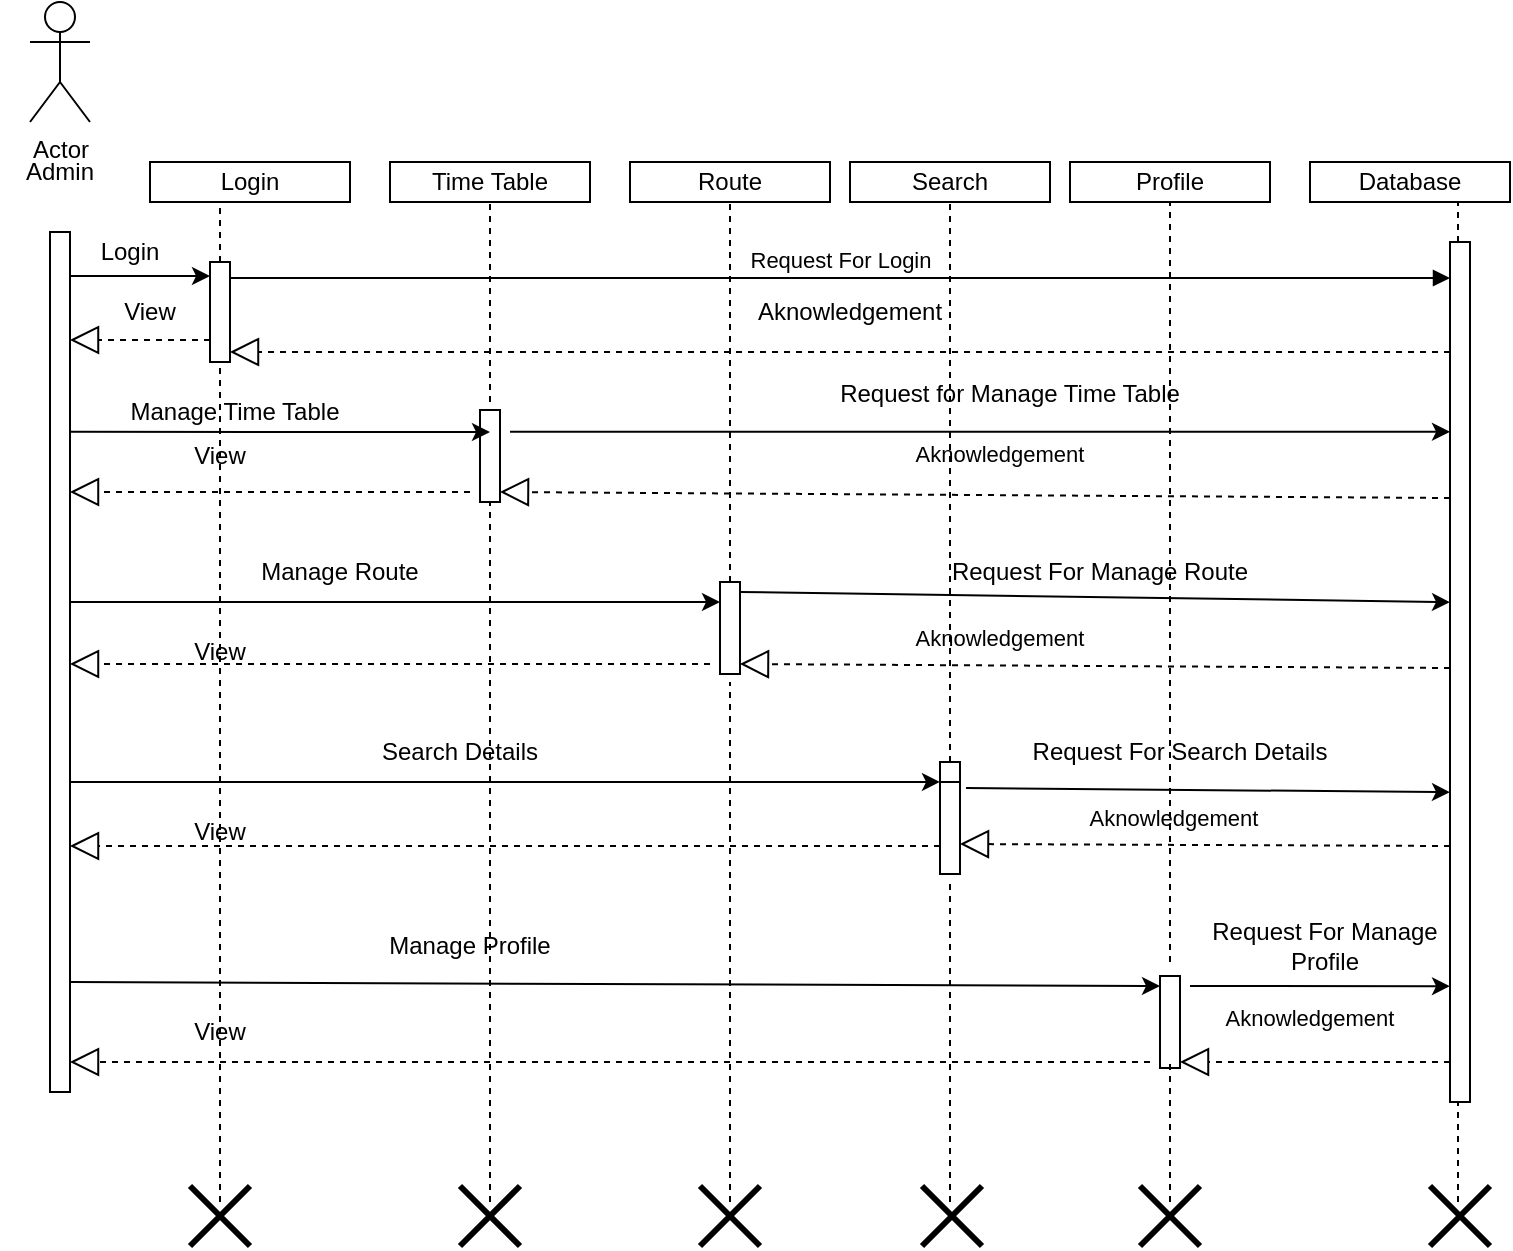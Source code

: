 <mxfile version="22.1.4" type="github">
  <diagram name="Page-1" id="2YBvvXClWsGukQMizWep">
    <mxGraphModel dx="880" dy="1606" grid="1" gridSize="10" guides="1" tooltips="1" connect="1" arrows="1" fold="1" page="1" pageScale="1" pageWidth="850" pageHeight="1100" math="0" shadow="0">
      <root>
        <mxCell id="0" />
        <mxCell id="1" parent="0" />
        <mxCell id="SM-y2lFCZ89rNInMa6Jt-1" value="" style="html=1;points=[[0,0,0,0,5],[0,1,0,0,-5],[1,0,0,0,5],[1,1,0,0,-5]];perimeter=orthogonalPerimeter;outlineConnect=0;targetShapes=umlLifeline;portConstraint=eastwest;newEdgeStyle={&quot;curved&quot;:0,&quot;rounded&quot;:0};" vertex="1" parent="1">
          <mxGeometry x="110" y="-945" width="10" height="430" as="geometry" />
        </mxCell>
        <mxCell id="SM-y2lFCZ89rNInMa6Jt-2" value="Actor" style="shape=umlActor;verticalLabelPosition=bottom;verticalAlign=top;html=1;outlineConnect=0;" vertex="1" parent="1">
          <mxGeometry x="100" y="-1060" width="30" height="60" as="geometry" />
        </mxCell>
        <mxCell id="SM-y2lFCZ89rNInMa6Jt-8" value="Admin" style="text;html=1;strokeColor=none;fillColor=none;align=center;verticalAlign=middle;whiteSpace=wrap;rounded=0;" vertex="1" parent="1">
          <mxGeometry x="85" y="-990" width="60" height="30" as="geometry" />
        </mxCell>
        <mxCell id="SM-y2lFCZ89rNInMa6Jt-9" value="Login" style="rounded=0;whiteSpace=wrap;html=1;" vertex="1" parent="1">
          <mxGeometry x="160" y="-980" width="100" height="20" as="geometry" />
        </mxCell>
        <mxCell id="SM-y2lFCZ89rNInMa6Jt-10" value="Time Table" style="rounded=0;whiteSpace=wrap;html=1;" vertex="1" parent="1">
          <mxGeometry x="280" y="-980" width="100" height="20" as="geometry" />
        </mxCell>
        <mxCell id="SM-y2lFCZ89rNInMa6Jt-11" value="Route" style="rounded=0;whiteSpace=wrap;html=1;" vertex="1" parent="1">
          <mxGeometry x="400" y="-980" width="100" height="20" as="geometry" />
        </mxCell>
        <mxCell id="SM-y2lFCZ89rNInMa6Jt-12" value="Search" style="rounded=0;whiteSpace=wrap;html=1;" vertex="1" parent="1">
          <mxGeometry x="510" y="-980" width="100" height="20" as="geometry" />
        </mxCell>
        <mxCell id="SM-y2lFCZ89rNInMa6Jt-13" value="Profile" style="rounded=0;whiteSpace=wrap;html=1;" vertex="1" parent="1">
          <mxGeometry x="620" y="-980" width="100" height="20" as="geometry" />
        </mxCell>
        <mxCell id="SM-y2lFCZ89rNInMa6Jt-14" value="Database" style="rounded=0;whiteSpace=wrap;html=1;" vertex="1" parent="1">
          <mxGeometry x="740" y="-980" width="100" height="20" as="geometry" />
        </mxCell>
        <mxCell id="SM-y2lFCZ89rNInMa6Jt-16" value="" style="html=1;points=[[0,0,0,0,5],[0,1,0,0,-5],[1,0,0,0,5],[1,1,0,0,-5]];perimeter=orthogonalPerimeter;outlineConnect=0;targetShapes=umlLifeline;portConstraint=eastwest;newEdgeStyle={&quot;curved&quot;:0,&quot;rounded&quot;:0};" vertex="1" parent="1">
          <mxGeometry x="810" y="-940" width="10" height="430" as="geometry" />
        </mxCell>
        <mxCell id="SM-y2lFCZ89rNInMa6Jt-17" value="" style="endArrow=classic;html=1;rounded=0;" edge="1" parent="1">
          <mxGeometry width="50" height="50" relative="1" as="geometry">
            <mxPoint x="120" y="-923" as="sourcePoint" />
            <mxPoint x="190" y="-923" as="targetPoint" />
          </mxGeometry>
        </mxCell>
        <mxCell id="SM-y2lFCZ89rNInMa6Jt-18" value="" style="html=1;points=[[0,0,0,0,5],[0,1,0,0,-5],[1,0,0,0,5],[1,1,0,0,-5]];perimeter=orthogonalPerimeter;outlineConnect=0;targetShapes=umlLifeline;portConstraint=eastwest;newEdgeStyle={&quot;curved&quot;:0,&quot;rounded&quot;:0};" vertex="1" parent="1">
          <mxGeometry x="190" y="-930" width="10" height="50" as="geometry" />
        </mxCell>
        <mxCell id="SM-y2lFCZ89rNInMa6Jt-20" value="Request For Login" style="html=1;verticalAlign=bottom;endArrow=block;curved=0;rounded=0;exitX=1;exitY=0.5;exitDx=0;exitDy=0;exitPerimeter=0;" edge="1" parent="1">
          <mxGeometry width="80" relative="1" as="geometry">
            <mxPoint x="200" y="-922" as="sourcePoint" />
            <mxPoint x="810" y="-922" as="targetPoint" />
          </mxGeometry>
        </mxCell>
        <mxCell id="SM-y2lFCZ89rNInMa6Jt-22" value="Login" style="text;html=1;strokeColor=none;fillColor=none;align=center;verticalAlign=middle;whiteSpace=wrap;rounded=0;" vertex="1" parent="1">
          <mxGeometry x="120" y="-950" width="60" height="30" as="geometry" />
        </mxCell>
        <mxCell id="SM-y2lFCZ89rNInMa6Jt-25" value="" style="endArrow=block;dashed=1;endFill=0;endSize=12;html=1;rounded=0;entryX=1;entryY=1;entryDx=0;entryDy=-5;entryPerimeter=0;" edge="1" parent="1" source="SM-y2lFCZ89rNInMa6Jt-16" target="SM-y2lFCZ89rNInMa6Jt-18">
          <mxGeometry width="160" relative="1" as="geometry">
            <mxPoint x="340" y="-790" as="sourcePoint" />
            <mxPoint x="500" y="-790" as="targetPoint" />
          </mxGeometry>
        </mxCell>
        <mxCell id="SM-y2lFCZ89rNInMa6Jt-26" value="Aknowledgement" style="text;html=1;strokeColor=none;fillColor=none;align=center;verticalAlign=middle;whiteSpace=wrap;rounded=0;" vertex="1" parent="1">
          <mxGeometry x="480" y="-920" width="60" height="30" as="geometry" />
        </mxCell>
        <mxCell id="SM-y2lFCZ89rNInMa6Jt-28" value="" style="endArrow=block;dashed=1;endFill=0;endSize=12;html=1;rounded=0;exitX=0;exitY=1;exitDx=0;exitDy=-5;exitPerimeter=0;" edge="1" parent="1">
          <mxGeometry width="160" relative="1" as="geometry">
            <mxPoint x="190" y="-891" as="sourcePoint" />
            <mxPoint x="120" y="-891" as="targetPoint" />
          </mxGeometry>
        </mxCell>
        <mxCell id="SM-y2lFCZ89rNInMa6Jt-29" value="View" style="text;html=1;strokeColor=none;fillColor=none;align=center;verticalAlign=middle;whiteSpace=wrap;rounded=0;" vertex="1" parent="1">
          <mxGeometry x="130" y="-920" width="60" height="30" as="geometry" />
        </mxCell>
        <mxCell id="SM-y2lFCZ89rNInMa6Jt-35" value="" style="endArrow=none;dashed=1;html=1;rounded=0;entryX=0.5;entryY=1;entryDx=0;entryDy=0;" edge="1" parent="1" target="SM-y2lFCZ89rNInMa6Jt-10">
          <mxGeometry width="50" height="50" relative="1" as="geometry">
            <mxPoint x="330" y="-860" as="sourcePoint" />
            <mxPoint x="450" y="-860" as="targetPoint" />
          </mxGeometry>
        </mxCell>
        <mxCell id="SM-y2lFCZ89rNInMa6Jt-36" value="" style="html=1;points=[[0,0,0,0,5],[0,1,0,0,-5],[1,0,0,0,5],[1,1,0,0,-5]];perimeter=orthogonalPerimeter;outlineConnect=0;targetShapes=umlLifeline;portConstraint=eastwest;newEdgeStyle={&quot;curved&quot;:0,&quot;rounded&quot;:0};" vertex="1" parent="1">
          <mxGeometry x="325" y="-856" width="10" height="46" as="geometry" />
        </mxCell>
        <mxCell id="SM-y2lFCZ89rNInMa6Jt-37" value="" style="endArrow=classic;html=1;rounded=0;entryX=0.5;entryY=0.348;entryDx=0;entryDy=0;entryPerimeter=0;exitX=1;exitY=0.244;exitDx=0;exitDy=0;exitPerimeter=0;" edge="1" parent="1">
          <mxGeometry width="50" height="50" relative="1" as="geometry">
            <mxPoint x="120" y="-845.08" as="sourcePoint" />
            <mxPoint x="330" y="-844.992" as="targetPoint" />
          </mxGeometry>
        </mxCell>
        <mxCell id="SM-y2lFCZ89rNInMa6Jt-38" value="" style="endArrow=classic;html=1;rounded=0;exitX=1;exitY=0.244;exitDx=0;exitDy=0;exitPerimeter=0;" edge="1" parent="1" target="SM-y2lFCZ89rNInMa6Jt-16">
          <mxGeometry width="50" height="50" relative="1" as="geometry">
            <mxPoint x="340" y="-845.08" as="sourcePoint" />
            <mxPoint x="550" y="-844.992" as="targetPoint" />
          </mxGeometry>
        </mxCell>
        <mxCell id="SM-y2lFCZ89rNInMa6Jt-39" value="" style="endArrow=block;dashed=1;endFill=0;endSize=12;html=1;rounded=0;entryX=1;entryY=1;entryDx=0;entryDy=-5;entryPerimeter=0;" edge="1" parent="1" target="SM-y2lFCZ89rNInMa6Jt-36">
          <mxGeometry width="160" relative="1" as="geometry">
            <mxPoint x="810" y="-812" as="sourcePoint" />
            <mxPoint x="340" y="-812" as="targetPoint" />
          </mxGeometry>
        </mxCell>
        <mxCell id="SM-y2lFCZ89rNInMa6Jt-40" value="" style="endArrow=block;dashed=1;endFill=0;endSize=12;html=1;rounded=0;entryX=1;entryY=1;entryDx=0;entryDy=-5;entryPerimeter=0;" edge="1" parent="1">
          <mxGeometry width="160" relative="1" as="geometry">
            <mxPoint x="320" y="-815" as="sourcePoint" />
            <mxPoint x="120" y="-815" as="targetPoint" />
          </mxGeometry>
        </mxCell>
        <mxCell id="SM-y2lFCZ89rNInMa6Jt-41" value="Manage Time Table" style="text;html=1;strokeColor=none;fillColor=none;align=center;verticalAlign=middle;whiteSpace=wrap;rounded=0;" vertex="1" parent="1">
          <mxGeometry x="145" y="-870" width="115" height="30" as="geometry" />
        </mxCell>
        <mxCell id="SM-y2lFCZ89rNInMa6Jt-42" value="Request for Manage Time Table" style="text;html=1;strokeColor=none;fillColor=none;align=center;verticalAlign=middle;whiteSpace=wrap;rounded=0;" vertex="1" parent="1">
          <mxGeometry x="480" y="-879" width="220" height="30" as="geometry" />
        </mxCell>
        <mxCell id="SM-y2lFCZ89rNInMa6Jt-43" value="&#xa;&lt;span style=&quot;color: rgb(0, 0, 0); font-family: Helvetica; font-size: 11px; font-style: normal; font-variant-ligatures: normal; font-variant-caps: normal; font-weight: 400; letter-spacing: normal; orphans: 2; text-align: center; text-indent: 0px; text-transform: none; widows: 2; word-spacing: 0px; -webkit-text-stroke-width: 0px; background-color: rgb(255, 255, 255); text-decoration-thickness: initial; text-decoration-style: initial; text-decoration-color: initial; float: none; display: inline !important;&quot;&gt;Aknowledgement&lt;/span&gt;&#xa;&#xa;" style="text;html=1;strokeColor=none;fillColor=none;align=center;verticalAlign=middle;whiteSpace=wrap;rounded=0;" vertex="1" parent="1">
          <mxGeometry x="530" y="-842" width="110" height="30" as="geometry" />
        </mxCell>
        <mxCell id="SM-y2lFCZ89rNInMa6Jt-44" value="View" style="text;html=1;strokeColor=none;fillColor=none;align=center;verticalAlign=middle;whiteSpace=wrap;rounded=0;" vertex="1" parent="1">
          <mxGeometry x="165" y="-848" width="60" height="30" as="geometry" />
        </mxCell>
        <mxCell id="SM-y2lFCZ89rNInMa6Jt-45" value="" style="endArrow=none;dashed=1;html=1;rounded=0;entryX=0.5;entryY=1;entryDx=0;entryDy=0;" edge="1" parent="1">
          <mxGeometry width="50" height="50" relative="1" as="geometry">
            <mxPoint x="450" y="-770" as="sourcePoint" />
            <mxPoint x="450" y="-960" as="targetPoint" />
          </mxGeometry>
        </mxCell>
        <mxCell id="SM-y2lFCZ89rNInMa6Jt-46" value="" style="html=1;points=[[0,0,0,0,5],[0,1,0,0,-5],[1,0,0,0,5],[1,1,0,0,-5]];perimeter=orthogonalPerimeter;outlineConnect=0;targetShapes=umlLifeline;portConstraint=eastwest;newEdgeStyle={&quot;curved&quot;:0,&quot;rounded&quot;:0};" vertex="1" parent="1">
          <mxGeometry x="445" y="-770" width="10" height="46" as="geometry" />
        </mxCell>
        <mxCell id="SM-y2lFCZ89rNInMa6Jt-47" value="" style="endArrow=classic;html=1;rounded=0;exitX=1;exitY=0.244;exitDx=0;exitDy=0;exitPerimeter=0;" edge="1" parent="1" target="SM-y2lFCZ89rNInMa6Jt-46">
          <mxGeometry width="50" height="50" relative="1" as="geometry">
            <mxPoint x="120" y="-760" as="sourcePoint" />
            <mxPoint x="330" y="-759.912" as="targetPoint" />
          </mxGeometry>
        </mxCell>
        <mxCell id="SM-y2lFCZ89rNInMa6Jt-48" value="" style="endArrow=classic;html=1;rounded=0;exitX=1;exitY=0;exitDx=0;exitDy=5;exitPerimeter=0;" edge="1" parent="1" source="SM-y2lFCZ89rNInMa6Jt-46">
          <mxGeometry width="50" height="50" relative="1" as="geometry">
            <mxPoint x="460" y="-760" as="sourcePoint" />
            <mxPoint x="810" y="-759.92" as="targetPoint" />
          </mxGeometry>
        </mxCell>
        <mxCell id="SM-y2lFCZ89rNInMa6Jt-49" value="" style="endArrow=block;dashed=1;endFill=0;endSize=12;html=1;rounded=0;entryX=1;entryY=1;entryDx=0;entryDy=-5;entryPerimeter=0;" edge="1" parent="1" target="SM-y2lFCZ89rNInMa6Jt-46">
          <mxGeometry width="160" relative="1" as="geometry">
            <mxPoint x="810" y="-727" as="sourcePoint" />
            <mxPoint x="460" y="-730" as="targetPoint" />
          </mxGeometry>
        </mxCell>
        <mxCell id="SM-y2lFCZ89rNInMa6Jt-50" value="" style="endArrow=block;dashed=1;endFill=0;endSize=12;html=1;rounded=0;entryX=1;entryY=1;entryDx=0;entryDy=-5;entryPerimeter=0;" edge="1" parent="1">
          <mxGeometry width="160" relative="1" as="geometry">
            <mxPoint x="440" y="-729" as="sourcePoint" />
            <mxPoint x="120" y="-729" as="targetPoint" />
          </mxGeometry>
        </mxCell>
        <mxCell id="SM-y2lFCZ89rNInMa6Jt-51" value="&#xa;&lt;span style=&quot;color: rgb(0, 0, 0); font-family: Helvetica; font-size: 11px; font-style: normal; font-variant-ligatures: normal; font-variant-caps: normal; font-weight: 400; letter-spacing: normal; orphans: 2; text-align: center; text-indent: 0px; text-transform: none; widows: 2; word-spacing: 0px; -webkit-text-stroke-width: 0px; background-color: rgb(255, 255, 255); text-decoration-thickness: initial; text-decoration-style: initial; text-decoration-color: initial; float: none; display: inline !important;&quot;&gt;Aknowledgement&lt;/span&gt;&#xa;&#xa;" style="text;html=1;strokeColor=none;fillColor=none;align=center;verticalAlign=middle;whiteSpace=wrap;rounded=0;" vertex="1" parent="1">
          <mxGeometry x="530" y="-750" width="110" height="30" as="geometry" />
        </mxCell>
        <mxCell id="SM-y2lFCZ89rNInMa6Jt-52" value="View" style="text;html=1;strokeColor=none;fillColor=none;align=center;verticalAlign=middle;whiteSpace=wrap;rounded=0;" vertex="1" parent="1">
          <mxGeometry x="165" y="-750" width="60" height="30" as="geometry" />
        </mxCell>
        <mxCell id="SM-y2lFCZ89rNInMa6Jt-53" value="Manage Route" style="text;html=1;strokeColor=none;fillColor=none;align=center;verticalAlign=middle;whiteSpace=wrap;rounded=0;" vertex="1" parent="1">
          <mxGeometry x="190" y="-790" width="130" height="30" as="geometry" />
        </mxCell>
        <mxCell id="SM-y2lFCZ89rNInMa6Jt-54" value="Request For Manage Route" style="text;html=1;strokeColor=none;fillColor=none;align=center;verticalAlign=middle;whiteSpace=wrap;rounded=0;" vertex="1" parent="1">
          <mxGeometry x="550" y="-790" width="170" height="30" as="geometry" />
        </mxCell>
        <mxCell id="SM-y2lFCZ89rNInMa6Jt-55" value="" style="endArrow=none;dashed=1;html=1;rounded=0;entryX=0.5;entryY=1;entryDx=0;entryDy=0;" edge="1" parent="1">
          <mxGeometry width="50" height="50" relative="1" as="geometry">
            <mxPoint x="560" y="-680" as="sourcePoint" />
            <mxPoint x="560" y="-960" as="targetPoint" />
          </mxGeometry>
        </mxCell>
        <mxCell id="SM-y2lFCZ89rNInMa6Jt-56" value="" style="html=1;points=[[0,0,0,0,5],[0,1,0,0,-5],[1,0,0,0,5],[1,1,0,0,-5]];perimeter=orthogonalPerimeter;outlineConnect=0;targetShapes=umlLifeline;portConstraint=eastwest;newEdgeStyle={&quot;curved&quot;:0,&quot;rounded&quot;:0};" vertex="1" parent="1">
          <mxGeometry x="555" y="-680" width="10" height="46" as="geometry" />
        </mxCell>
        <mxCell id="SM-y2lFCZ89rNInMa6Jt-57" value="" style="endArrow=classic;html=1;rounded=0;exitX=1;exitY=0.244;exitDx=0;exitDy=0;exitPerimeter=0;entryX=0;entryY=0.217;entryDx=0;entryDy=0;entryPerimeter=0;" edge="1" parent="1" target="SM-y2lFCZ89rNInMa6Jt-56">
          <mxGeometry width="50" height="50" relative="1" as="geometry">
            <mxPoint x="120" y="-670" as="sourcePoint" />
            <mxPoint x="445" y="-670" as="targetPoint" />
          </mxGeometry>
        </mxCell>
        <mxCell id="SM-y2lFCZ89rNInMa6Jt-58" value="" style="endArrow=classic;html=1;rounded=0;" edge="1" parent="1">
          <mxGeometry width="50" height="50" relative="1" as="geometry">
            <mxPoint x="568" y="-667" as="sourcePoint" />
            <mxPoint x="810" y="-664.92" as="targetPoint" />
          </mxGeometry>
        </mxCell>
        <mxCell id="SM-y2lFCZ89rNInMa6Jt-59" value="" style="endArrow=block;dashed=1;endFill=0;endSize=12;html=1;rounded=0;entryX=1;entryY=1;entryDx=0;entryDy=-5;entryPerimeter=0;" edge="1" parent="1" target="SM-y2lFCZ89rNInMa6Jt-56">
          <mxGeometry width="160" relative="1" as="geometry">
            <mxPoint x="810" y="-638" as="sourcePoint" />
            <mxPoint x="570" y="-638" as="targetPoint" />
          </mxGeometry>
        </mxCell>
        <mxCell id="SM-y2lFCZ89rNInMa6Jt-60" value="" style="endArrow=block;dashed=1;endFill=0;endSize=12;html=1;rounded=0;" edge="1" parent="1" target="SM-y2lFCZ89rNInMa6Jt-1">
          <mxGeometry width="160" relative="1" as="geometry">
            <mxPoint x="555" y="-638" as="sourcePoint" />
            <mxPoint x="200" y="-640" as="targetPoint" />
          </mxGeometry>
        </mxCell>
        <mxCell id="SM-y2lFCZ89rNInMa6Jt-61" value="View" style="text;html=1;strokeColor=none;fillColor=none;align=center;verticalAlign=middle;whiteSpace=wrap;rounded=0;" vertex="1" parent="1">
          <mxGeometry x="165" y="-660" width="60" height="30" as="geometry" />
        </mxCell>
        <mxCell id="SM-y2lFCZ89rNInMa6Jt-62" value="&#xa;&lt;span style=&quot;color: rgb(0, 0, 0); font-family: Helvetica; font-size: 11px; font-style: normal; font-variant-ligatures: normal; font-variant-caps: normal; font-weight: 400; letter-spacing: normal; orphans: 2; text-align: center; text-indent: 0px; text-transform: none; widows: 2; word-spacing: 0px; -webkit-text-stroke-width: 0px; background-color: rgb(255, 255, 255); text-decoration-thickness: initial; text-decoration-style: initial; text-decoration-color: initial; float: none; display: inline !important;&quot;&gt;Aknowledgement&lt;/span&gt;&#xa;&#xa;" style="text;html=1;strokeColor=none;fillColor=none;align=center;verticalAlign=middle;whiteSpace=wrap;rounded=0;" vertex="1" parent="1">
          <mxGeometry x="617" y="-660" width="110" height="30" as="geometry" />
        </mxCell>
        <mxCell id="SM-y2lFCZ89rNInMa6Jt-63" value="Search Details" style="text;html=1;strokeColor=none;fillColor=none;align=center;verticalAlign=middle;whiteSpace=wrap;rounded=0;" vertex="1" parent="1">
          <mxGeometry x="240" y="-700" width="150" height="30" as="geometry" />
        </mxCell>
        <mxCell id="SM-y2lFCZ89rNInMa6Jt-64" value="Request For Search Details" style="text;html=1;strokeColor=none;fillColor=none;align=center;verticalAlign=middle;whiteSpace=wrap;rounded=0;" vertex="1" parent="1">
          <mxGeometry x="600" y="-700" width="150" height="30" as="geometry" />
        </mxCell>
        <mxCell id="SM-y2lFCZ89rNInMa6Jt-65" value="" style="endArrow=none;dashed=1;html=1;rounded=0;entryX=0.5;entryY=1;entryDx=0;entryDy=0;" edge="1" parent="1">
          <mxGeometry width="50" height="50" relative="1" as="geometry">
            <mxPoint x="670" y="-580" as="sourcePoint" />
            <mxPoint x="670" y="-960" as="targetPoint" />
          </mxGeometry>
        </mxCell>
        <mxCell id="SM-y2lFCZ89rNInMa6Jt-66" value="" style="html=1;points=[[0,0,0,0,5],[0,1,0,0,-5],[1,0,0,0,5],[1,1,0,0,-5]];perimeter=orthogonalPerimeter;outlineConnect=0;targetShapes=umlLifeline;portConstraint=eastwest;newEdgeStyle={&quot;curved&quot;:0,&quot;rounded&quot;:0};" vertex="1" parent="1">
          <mxGeometry x="555" y="-670" width="10" height="46" as="geometry" />
        </mxCell>
        <mxCell id="SM-y2lFCZ89rNInMa6Jt-67" value="" style="html=1;points=[[0,0,0,0,5],[0,1,0,0,-5],[1,0,0,0,5],[1,1,0,0,-5]];perimeter=orthogonalPerimeter;outlineConnect=0;targetShapes=umlLifeline;portConstraint=eastwest;newEdgeStyle={&quot;curved&quot;:0,&quot;rounded&quot;:0};" vertex="1" parent="1">
          <mxGeometry x="665" y="-573" width="10" height="46" as="geometry" />
        </mxCell>
        <mxCell id="SM-y2lFCZ89rNInMa6Jt-68" value="" style="endArrow=classic;html=1;rounded=0;exitX=1;exitY=0.244;exitDx=0;exitDy=0;exitPerimeter=0;entryX=0;entryY=0;entryDx=0;entryDy=5;entryPerimeter=0;" edge="1" parent="1" target="SM-y2lFCZ89rNInMa6Jt-67">
          <mxGeometry width="50" height="50" relative="1" as="geometry">
            <mxPoint x="120" y="-569.98" as="sourcePoint" />
            <mxPoint x="555" y="-569.98" as="targetPoint" />
          </mxGeometry>
        </mxCell>
        <mxCell id="SM-y2lFCZ89rNInMa6Jt-69" value="" style="endArrow=classic;html=1;rounded=0;" edge="1" parent="1">
          <mxGeometry width="50" height="50" relative="1" as="geometry">
            <mxPoint x="680" y="-568" as="sourcePoint" />
            <mxPoint x="810" y="-567.92" as="targetPoint" />
          </mxGeometry>
        </mxCell>
        <mxCell id="SM-y2lFCZ89rNInMa6Jt-71" value="" style="endArrow=block;dashed=1;endFill=0;endSize=12;html=1;rounded=0;" edge="1" parent="1">
          <mxGeometry width="160" relative="1" as="geometry">
            <mxPoint x="810" y="-530" as="sourcePoint" />
            <mxPoint x="675" y="-530" as="targetPoint" />
          </mxGeometry>
        </mxCell>
        <mxCell id="SM-y2lFCZ89rNInMa6Jt-73" value="" style="endArrow=block;dashed=1;endFill=0;endSize=12;html=1;rounded=0;" edge="1" parent="1">
          <mxGeometry width="160" relative="1" as="geometry">
            <mxPoint x="660" y="-530" as="sourcePoint" />
            <mxPoint x="120" y="-530" as="targetPoint" />
          </mxGeometry>
        </mxCell>
        <mxCell id="SM-y2lFCZ89rNInMa6Jt-74" value="&#xa;&lt;span style=&quot;color: rgb(0, 0, 0); font-family: Helvetica; font-size: 11px; font-style: normal; font-variant-ligatures: normal; font-variant-caps: normal; font-weight: 400; letter-spacing: normal; orphans: 2; text-align: center; text-indent: 0px; text-transform: none; widows: 2; word-spacing: 0px; -webkit-text-stroke-width: 0px; background-color: rgb(255, 255, 255); text-decoration-thickness: initial; text-decoration-style: initial; text-decoration-color: initial; float: none; display: inline !important;&quot;&gt;Aknowledgement&lt;/span&gt;&#xa;&#xa;" style="text;html=1;strokeColor=none;fillColor=none;align=center;verticalAlign=middle;whiteSpace=wrap;rounded=0;" vertex="1" parent="1">
          <mxGeometry x="685" y="-560" width="110" height="30" as="geometry" />
        </mxCell>
        <mxCell id="SM-y2lFCZ89rNInMa6Jt-75" value="View" style="text;html=1;strokeColor=none;fillColor=none;align=center;verticalAlign=middle;whiteSpace=wrap;rounded=0;" vertex="1" parent="1">
          <mxGeometry x="165" y="-560" width="60" height="30" as="geometry" />
        </mxCell>
        <mxCell id="SM-y2lFCZ89rNInMa6Jt-76" value="Request For Manage Profile" style="text;html=1;strokeColor=none;fillColor=none;align=center;verticalAlign=middle;whiteSpace=wrap;rounded=0;" vertex="1" parent="1">
          <mxGeometry x="685" y="-603" width="125" height="30" as="geometry" />
        </mxCell>
        <mxCell id="SM-y2lFCZ89rNInMa6Jt-77" value="Manage Profile" style="text;html=1;strokeColor=none;fillColor=none;align=center;verticalAlign=middle;whiteSpace=wrap;rounded=0;" vertex="1" parent="1">
          <mxGeometry x="240" y="-603" width="160" height="30" as="geometry" />
        </mxCell>
        <mxCell id="SM-y2lFCZ89rNInMa6Jt-78" value="" style="endArrow=none;dashed=1;html=1;rounded=0;entryX=0.5;entryY=1;entryDx=0;entryDy=0;" edge="1" parent="1">
          <mxGeometry width="50" height="50" relative="1" as="geometry">
            <mxPoint x="195" y="-460" as="sourcePoint" />
            <mxPoint x="195" y="-880" as="targetPoint" />
          </mxGeometry>
        </mxCell>
        <mxCell id="SM-y2lFCZ89rNInMa6Jt-79" value="" style="endArrow=none;dashed=1;html=1;rounded=0;entryX=0.5;entryY=1;entryDx=0;entryDy=0;" edge="1" parent="1">
          <mxGeometry width="50" height="50" relative="1" as="geometry">
            <mxPoint x="195" y="-930" as="sourcePoint" />
            <mxPoint x="195" y="-960" as="targetPoint" />
          </mxGeometry>
        </mxCell>
        <mxCell id="SM-y2lFCZ89rNInMa6Jt-80" value="" style="endArrow=none;dashed=1;html=1;rounded=0;" edge="1" parent="1">
          <mxGeometry width="50" height="50" relative="1" as="geometry">
            <mxPoint x="330" y="-460" as="sourcePoint" />
            <mxPoint x="330" y="-810" as="targetPoint" />
          </mxGeometry>
        </mxCell>
        <mxCell id="SM-y2lFCZ89rNInMa6Jt-81" value="" style="endArrow=none;dashed=1;html=1;rounded=0;" edge="1" parent="1">
          <mxGeometry width="50" height="50" relative="1" as="geometry">
            <mxPoint x="450" y="-460" as="sourcePoint" />
            <mxPoint x="450" y="-720" as="targetPoint" />
          </mxGeometry>
        </mxCell>
        <mxCell id="SM-y2lFCZ89rNInMa6Jt-82" value="" style="endArrow=none;dashed=1;html=1;rounded=0;" edge="1" parent="1">
          <mxGeometry width="50" height="50" relative="1" as="geometry">
            <mxPoint x="560" y="-460" as="sourcePoint" />
            <mxPoint x="560" y="-620" as="targetPoint" />
          </mxGeometry>
        </mxCell>
        <mxCell id="SM-y2lFCZ89rNInMa6Jt-83" value="" style="endArrow=none;dashed=1;html=1;rounded=0;" edge="1" parent="1">
          <mxGeometry width="50" height="50" relative="1" as="geometry">
            <mxPoint x="670" y="-460" as="sourcePoint" />
            <mxPoint x="670" y="-530" as="targetPoint" />
          </mxGeometry>
        </mxCell>
        <mxCell id="SM-y2lFCZ89rNInMa6Jt-84" value="" style="endArrow=none;dashed=1;html=1;rounded=0;" edge="1" parent="1">
          <mxGeometry width="50" height="50" relative="1" as="geometry">
            <mxPoint x="814" y="-460" as="sourcePoint" />
            <mxPoint x="814" y="-510" as="targetPoint" />
          </mxGeometry>
        </mxCell>
        <mxCell id="SM-y2lFCZ89rNInMa6Jt-85" value="" style="endArrow=none;dashed=1;html=1;rounded=0;" edge="1" parent="1" source="SM-y2lFCZ89rNInMa6Jt-16">
          <mxGeometry width="50" height="50" relative="1" as="geometry">
            <mxPoint x="810" y="-940" as="sourcePoint" />
            <mxPoint x="814" y="-960" as="targetPoint" />
          </mxGeometry>
        </mxCell>
        <mxCell id="SM-y2lFCZ89rNInMa6Jt-86" value="" style="shape=umlDestroy;whiteSpace=wrap;html=1;strokeWidth=3;targetShapes=umlLifeline;" vertex="1" parent="1">
          <mxGeometry x="180" y="-468" width="30" height="30" as="geometry" />
        </mxCell>
        <mxCell id="SM-y2lFCZ89rNInMa6Jt-87" value="" style="shape=umlDestroy;whiteSpace=wrap;html=1;strokeWidth=3;targetShapes=umlLifeline;" vertex="1" parent="1">
          <mxGeometry x="315" y="-468" width="30" height="30" as="geometry" />
        </mxCell>
        <mxCell id="SM-y2lFCZ89rNInMa6Jt-88" value="" style="shape=umlDestroy;whiteSpace=wrap;html=1;strokeWidth=3;targetShapes=umlLifeline;" vertex="1" parent="1">
          <mxGeometry x="435" y="-468" width="30" height="30" as="geometry" />
        </mxCell>
        <mxCell id="SM-y2lFCZ89rNInMa6Jt-89" value="" style="shape=umlDestroy;whiteSpace=wrap;html=1;strokeWidth=3;targetShapes=umlLifeline;" vertex="1" parent="1">
          <mxGeometry x="546" y="-468" width="30" height="30" as="geometry" />
        </mxCell>
        <mxCell id="SM-y2lFCZ89rNInMa6Jt-90" value="" style="shape=umlDestroy;whiteSpace=wrap;html=1;strokeWidth=3;targetShapes=umlLifeline;" vertex="1" parent="1">
          <mxGeometry x="655" y="-468" width="30" height="30" as="geometry" />
        </mxCell>
        <mxCell id="SM-y2lFCZ89rNInMa6Jt-91" value="" style="shape=umlDestroy;whiteSpace=wrap;html=1;strokeWidth=3;targetShapes=umlLifeline;" vertex="1" parent="1">
          <mxGeometry x="800" y="-468" width="30" height="30" as="geometry" />
        </mxCell>
      </root>
    </mxGraphModel>
  </diagram>
</mxfile>
